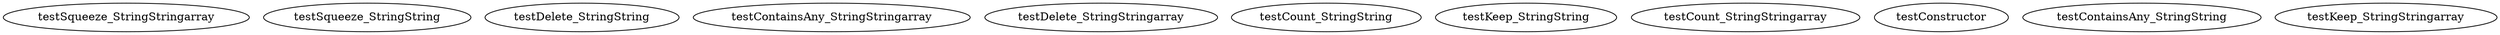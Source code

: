digraph G {
testSqueeze_StringStringarray;
testSqueeze_StringString;
testDelete_StringString;
testContainsAny_StringStringarray;
testDelete_StringStringarray;
testCount_StringString;
testKeep_StringString;
testCount_StringStringarray;
testConstructor;
testContainsAny_StringString;
testKeep_StringStringarray;
}